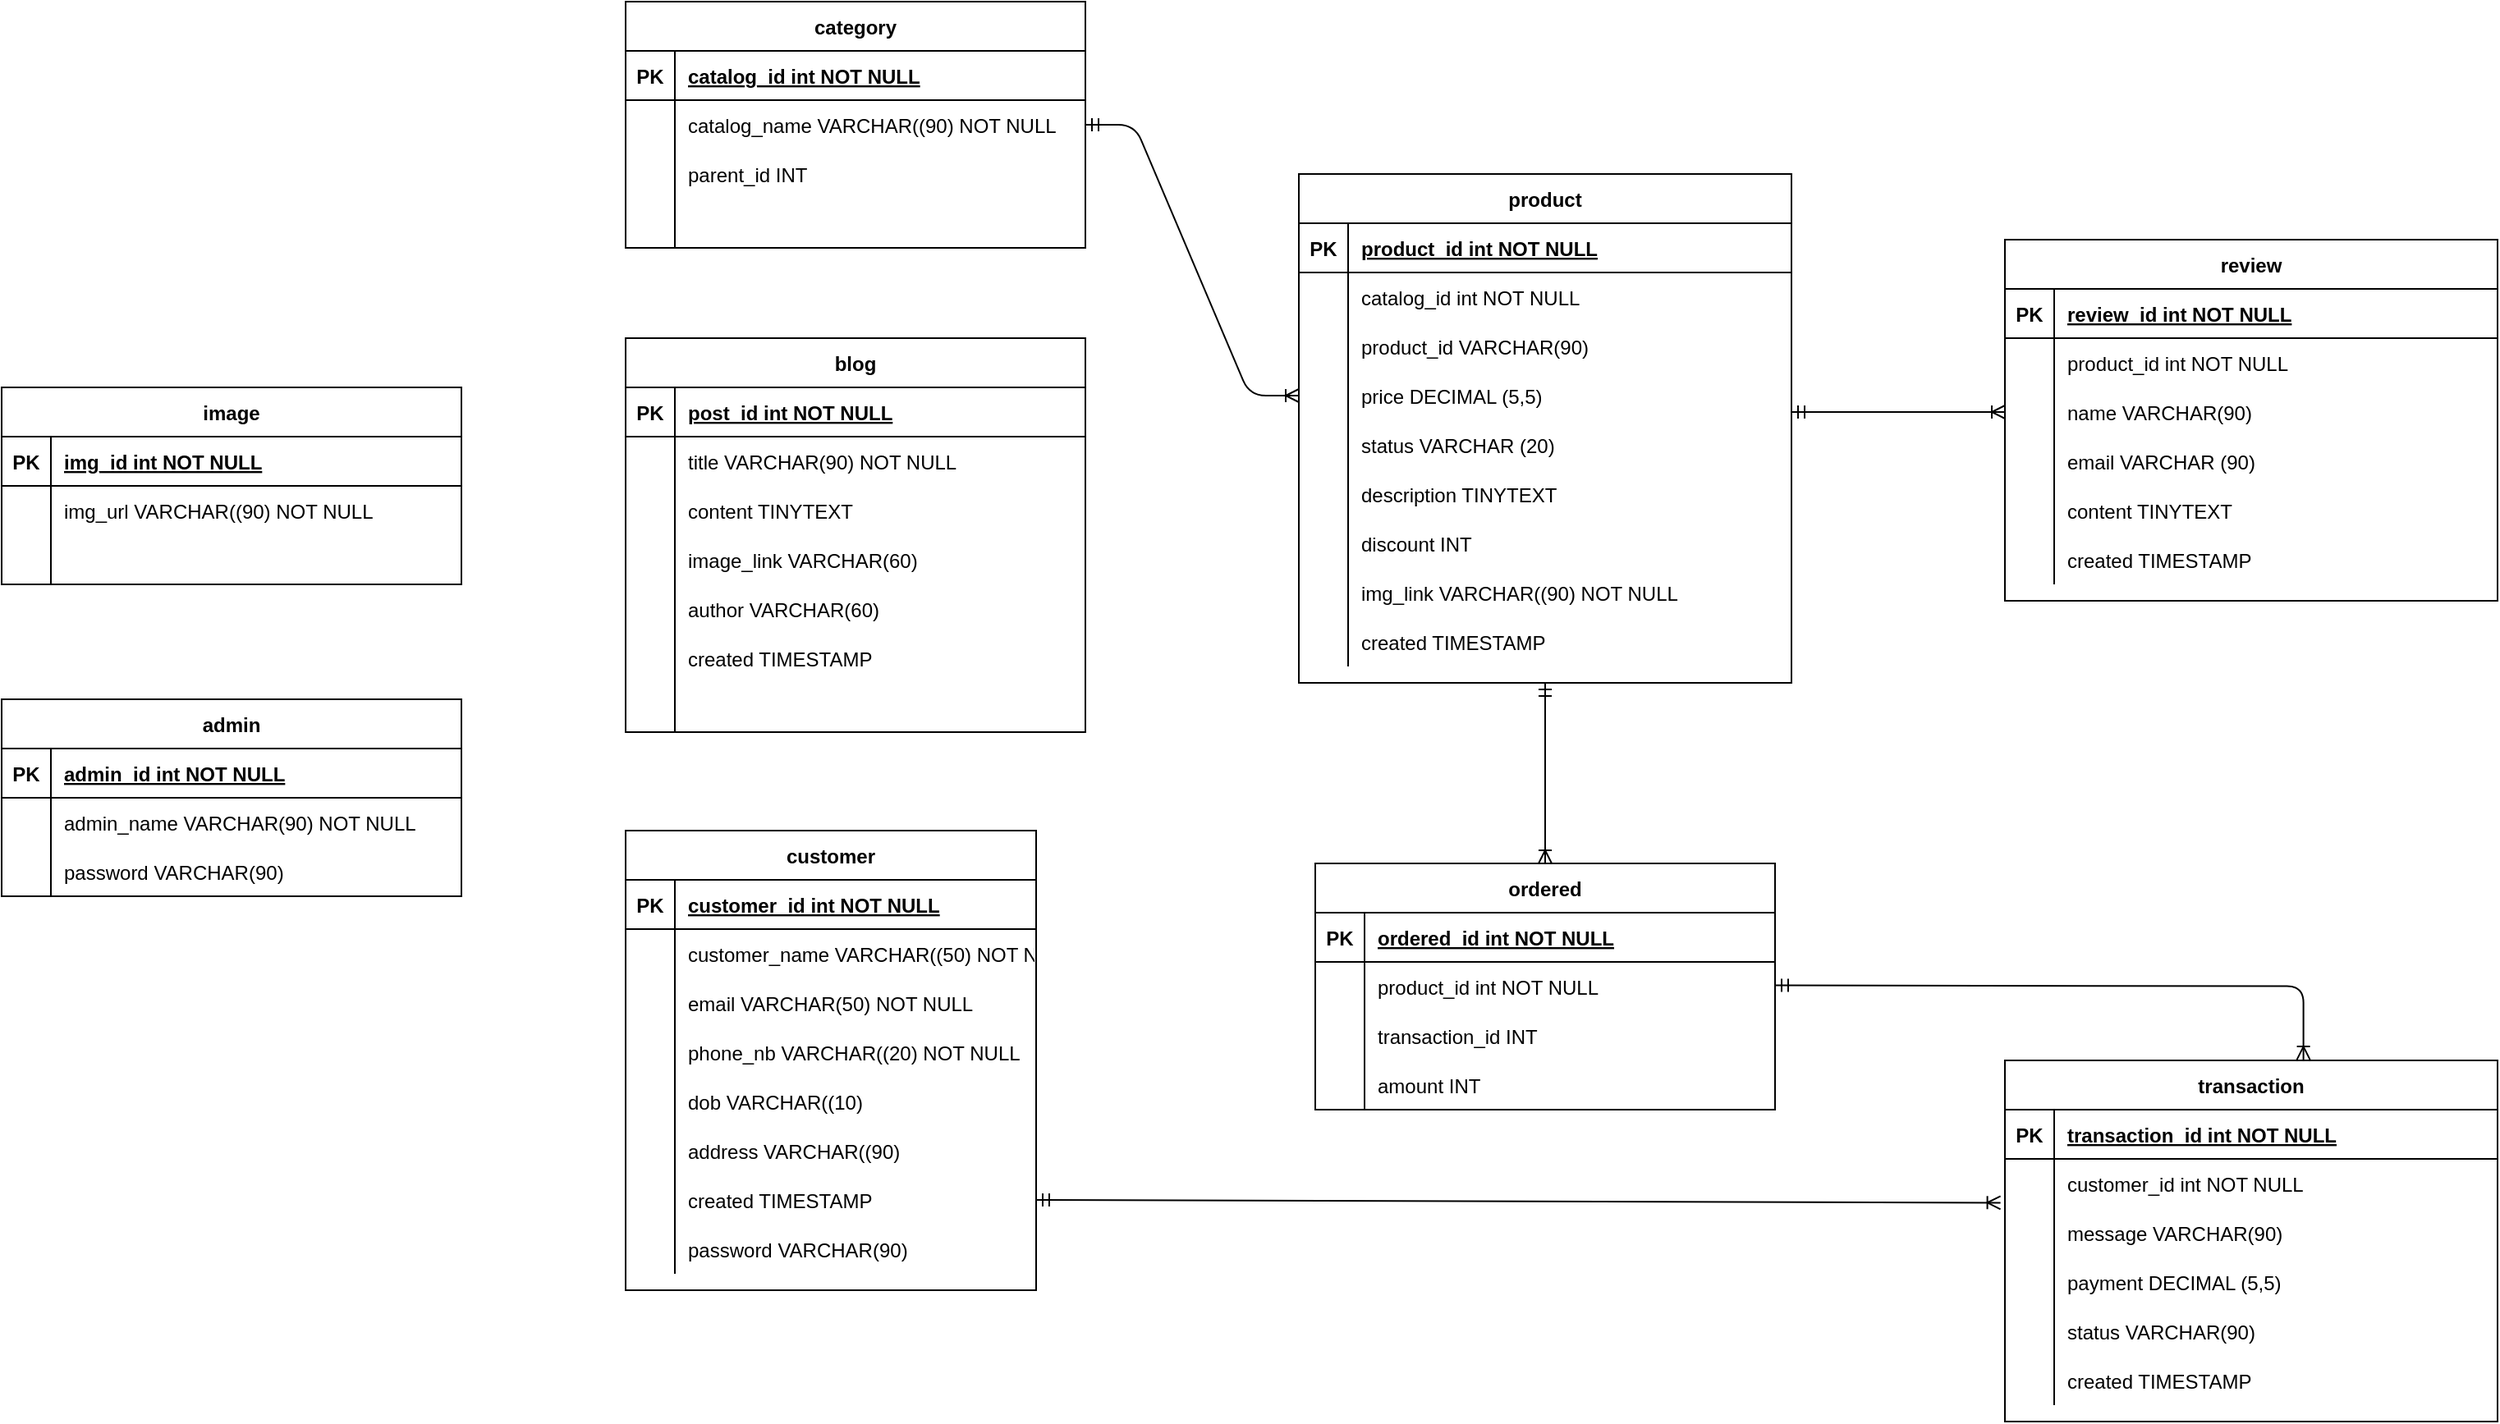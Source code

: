 <mxfile version="14.3.1" type="google"><diagram id="R2lEEEUBdFMjLlhIrx00" name="Page-1"><mxGraphModel dx="1574" dy="689" grid="1" gridSize="10" guides="1" tooltips="1" connect="1" arrows="1" fold="1" page="1" pageScale="1" pageWidth="850" pageHeight="1100" math="0" shadow="0" extFonts="Permanent Marker^https://fonts.googleapis.com/css?family=Permanent+Marker"><root><mxCell id="0"/><mxCell id="1" parent="0"/><mxCell id="C-vyLk0tnHw3VtMMgP7b-23" value="customer" style="shape=table;startSize=30;container=1;collapsible=1;childLayout=tableLayout;fixedRows=1;rowLines=0;fontStyle=1;align=center;resizeLast=1;" parent="1" vertex="1"><mxGeometry x="880" y="690" width="250" height="280" as="geometry"/></mxCell><mxCell id="C-vyLk0tnHw3VtMMgP7b-24" value="" style="shape=partialRectangle;collapsible=0;dropTarget=0;pointerEvents=0;fillColor=none;points=[[0,0.5],[1,0.5]];portConstraint=eastwest;top=0;left=0;right=0;bottom=1;" parent="C-vyLk0tnHw3VtMMgP7b-23" vertex="1"><mxGeometry y="30" width="250" height="30" as="geometry"/></mxCell><mxCell id="C-vyLk0tnHw3VtMMgP7b-25" value="PK" style="shape=partialRectangle;overflow=hidden;connectable=0;fillColor=none;top=0;left=0;bottom=0;right=0;fontStyle=1;" parent="C-vyLk0tnHw3VtMMgP7b-24" vertex="1"><mxGeometry width="30" height="30" as="geometry"/></mxCell><mxCell id="C-vyLk0tnHw3VtMMgP7b-26" value="customer_id int NOT NULL " style="shape=partialRectangle;overflow=hidden;connectable=0;fillColor=none;top=0;left=0;bottom=0;right=0;align=left;spacingLeft=6;fontStyle=5;" parent="C-vyLk0tnHw3VtMMgP7b-24" vertex="1"><mxGeometry x="30" width="220" height="30" as="geometry"/></mxCell><mxCell id="C-vyLk0tnHw3VtMMgP7b-27" value="" style="shape=partialRectangle;collapsible=0;dropTarget=0;pointerEvents=0;fillColor=none;points=[[0,0.5],[1,0.5]];portConstraint=eastwest;top=0;left=0;right=0;bottom=0;" parent="C-vyLk0tnHw3VtMMgP7b-23" vertex="1"><mxGeometry y="60" width="250" height="30" as="geometry"/></mxCell><mxCell id="C-vyLk0tnHw3VtMMgP7b-28" value="" style="shape=partialRectangle;overflow=hidden;connectable=0;fillColor=none;top=0;left=0;bottom=0;right=0;" parent="C-vyLk0tnHw3VtMMgP7b-27" vertex="1"><mxGeometry width="30" height="30" as="geometry"/></mxCell><mxCell id="C-vyLk0tnHw3VtMMgP7b-29" value="customer_name VARCHAR((50) NOT NULL" style="shape=partialRectangle;overflow=hidden;connectable=0;fillColor=none;top=0;left=0;bottom=0;right=0;align=left;spacingLeft=6;" parent="C-vyLk0tnHw3VtMMgP7b-27" vertex="1"><mxGeometry x="30" width="220" height="30" as="geometry"/></mxCell><mxCell id="DePWhzS938hWV26ZPD3L-1" value="" style="shape=partialRectangle;collapsible=0;dropTarget=0;pointerEvents=0;fillColor=none;points=[[0,0.5],[1,0.5]];portConstraint=eastwest;top=0;left=0;right=0;bottom=0;" parent="C-vyLk0tnHw3VtMMgP7b-23" vertex="1"><mxGeometry y="90" width="250" height="30" as="geometry"/></mxCell><mxCell id="DePWhzS938hWV26ZPD3L-2" value="" style="shape=partialRectangle;overflow=hidden;connectable=0;fillColor=none;top=0;left=0;bottom=0;right=0;" parent="DePWhzS938hWV26ZPD3L-1" vertex="1"><mxGeometry width="30" height="30" as="geometry"/></mxCell><mxCell id="DePWhzS938hWV26ZPD3L-3" value="email VARCHAR(50) NOT NULL" style="shape=partialRectangle;overflow=hidden;connectable=0;fillColor=none;top=0;left=0;bottom=0;right=0;align=left;spacingLeft=6;" parent="DePWhzS938hWV26ZPD3L-1" vertex="1"><mxGeometry x="30" width="220" height="30" as="geometry"/></mxCell><mxCell id="DePWhzS938hWV26ZPD3L-4" value="" style="shape=partialRectangle;collapsible=0;dropTarget=0;pointerEvents=0;fillColor=none;points=[[0,0.5],[1,0.5]];portConstraint=eastwest;top=0;left=0;right=0;bottom=0;" parent="C-vyLk0tnHw3VtMMgP7b-23" vertex="1"><mxGeometry y="120" width="250" height="30" as="geometry"/></mxCell><mxCell id="DePWhzS938hWV26ZPD3L-5" value="" style="shape=partialRectangle;overflow=hidden;connectable=0;fillColor=none;top=0;left=0;bottom=0;right=0;" parent="DePWhzS938hWV26ZPD3L-4" vertex="1"><mxGeometry width="30" height="30" as="geometry"/></mxCell><mxCell id="DePWhzS938hWV26ZPD3L-6" value="phone_nb VARCHAR((20) NOT NULL" style="shape=partialRectangle;overflow=hidden;connectable=0;fillColor=none;top=0;left=0;bottom=0;right=0;align=left;spacingLeft=6;" parent="DePWhzS938hWV26ZPD3L-4" vertex="1"><mxGeometry x="30" width="220" height="30" as="geometry"/></mxCell><mxCell id="DePWhzS938hWV26ZPD3L-7" value="" style="shape=partialRectangle;collapsible=0;dropTarget=0;pointerEvents=0;fillColor=none;points=[[0,0.5],[1,0.5]];portConstraint=eastwest;top=0;left=0;right=0;bottom=0;" parent="C-vyLk0tnHw3VtMMgP7b-23" vertex="1"><mxGeometry y="150" width="250" height="30" as="geometry"/></mxCell><mxCell id="DePWhzS938hWV26ZPD3L-8" value="" style="shape=partialRectangle;overflow=hidden;connectable=0;fillColor=none;top=0;left=0;bottom=0;right=0;" parent="DePWhzS938hWV26ZPD3L-7" vertex="1"><mxGeometry width="30" height="30" as="geometry"/></mxCell><mxCell id="DePWhzS938hWV26ZPD3L-9" value="dob VARCHAR((10) " style="shape=partialRectangle;overflow=hidden;connectable=0;fillColor=none;top=0;left=0;bottom=0;right=0;align=left;spacingLeft=6;" parent="DePWhzS938hWV26ZPD3L-7" vertex="1"><mxGeometry x="30" width="220" height="30" as="geometry"/></mxCell><mxCell id="DePWhzS938hWV26ZPD3L-10" value="" style="shape=partialRectangle;collapsible=0;dropTarget=0;pointerEvents=0;fillColor=none;points=[[0,0.5],[1,0.5]];portConstraint=eastwest;top=0;left=0;right=0;bottom=0;" parent="C-vyLk0tnHw3VtMMgP7b-23" vertex="1"><mxGeometry y="180" width="250" height="30" as="geometry"/></mxCell><mxCell id="DePWhzS938hWV26ZPD3L-11" value="" style="shape=partialRectangle;overflow=hidden;connectable=0;fillColor=none;top=0;left=0;bottom=0;right=0;" parent="DePWhzS938hWV26ZPD3L-10" vertex="1"><mxGeometry width="30" height="30" as="geometry"/></mxCell><mxCell id="DePWhzS938hWV26ZPD3L-12" value="address VARCHAR((90) " style="shape=partialRectangle;overflow=hidden;connectable=0;fillColor=none;top=0;left=0;bottom=0;right=0;align=left;spacingLeft=6;" parent="DePWhzS938hWV26ZPD3L-10" vertex="1"><mxGeometry x="30" width="220" height="30" as="geometry"/></mxCell><mxCell id="DePWhzS938hWV26ZPD3L-13" value="" style="shape=partialRectangle;collapsible=0;dropTarget=0;pointerEvents=0;fillColor=none;points=[[0,0.5],[1,0.5]];portConstraint=eastwest;top=0;left=0;right=0;bottom=0;" parent="C-vyLk0tnHw3VtMMgP7b-23" vertex="1"><mxGeometry y="210" width="250" height="30" as="geometry"/></mxCell><mxCell id="DePWhzS938hWV26ZPD3L-14" value="" style="shape=partialRectangle;overflow=hidden;connectable=0;fillColor=none;top=0;left=0;bottom=0;right=0;" parent="DePWhzS938hWV26ZPD3L-13" vertex="1"><mxGeometry width="30" height="30" as="geometry"/></mxCell><mxCell id="DePWhzS938hWV26ZPD3L-15" value="created TIMESTAMP " style="shape=partialRectangle;overflow=hidden;connectable=0;fillColor=none;top=0;left=0;bottom=0;right=0;align=left;spacingLeft=6;" parent="DePWhzS938hWV26ZPD3L-13" vertex="1"><mxGeometry x="30" width="220" height="30" as="geometry"/></mxCell><mxCell id="DePWhzS938hWV26ZPD3L-16" value="" style="shape=partialRectangle;collapsible=0;dropTarget=0;pointerEvents=0;fillColor=none;points=[[0,0.5],[1,0.5]];portConstraint=eastwest;top=0;left=0;right=0;bottom=0;" parent="C-vyLk0tnHw3VtMMgP7b-23" vertex="1"><mxGeometry y="240" width="250" height="30" as="geometry"/></mxCell><mxCell id="DePWhzS938hWV26ZPD3L-17" value="" style="shape=partialRectangle;overflow=hidden;connectable=0;fillColor=none;top=0;left=0;bottom=0;right=0;" parent="DePWhzS938hWV26ZPD3L-16" vertex="1"><mxGeometry width="30" height="30" as="geometry"/></mxCell><mxCell id="DePWhzS938hWV26ZPD3L-18" value="password VARCHAR(90) " style="shape=partialRectangle;overflow=hidden;connectable=0;fillColor=none;top=0;left=0;bottom=0;right=0;align=left;spacingLeft=6;" parent="DePWhzS938hWV26ZPD3L-16" vertex="1"><mxGeometry x="30" width="220" height="30" as="geometry"/></mxCell><mxCell id="DePWhzS938hWV26ZPD3L-19" value="category" style="shape=table;startSize=30;container=1;collapsible=1;childLayout=tableLayout;fixedRows=1;rowLines=0;fontStyle=1;align=center;resizeLast=1;" parent="1" vertex="1"><mxGeometry x="880" y="185" width="280" height="150" as="geometry"/></mxCell><mxCell id="DePWhzS938hWV26ZPD3L-20" value="" style="shape=partialRectangle;collapsible=0;dropTarget=0;pointerEvents=0;fillColor=none;points=[[0,0.5],[1,0.5]];portConstraint=eastwest;top=0;left=0;right=0;bottom=1;" parent="DePWhzS938hWV26ZPD3L-19" vertex="1"><mxGeometry y="30" width="280" height="30" as="geometry"/></mxCell><mxCell id="DePWhzS938hWV26ZPD3L-21" value="PK" style="shape=partialRectangle;overflow=hidden;connectable=0;fillColor=none;top=0;left=0;bottom=0;right=0;fontStyle=1;" parent="DePWhzS938hWV26ZPD3L-20" vertex="1"><mxGeometry width="30" height="30" as="geometry"/></mxCell><mxCell id="DePWhzS938hWV26ZPD3L-22" value="catalog_id int NOT NULL " style="shape=partialRectangle;overflow=hidden;connectable=0;fillColor=none;top=0;left=0;bottom=0;right=0;align=left;spacingLeft=6;fontStyle=5;" parent="DePWhzS938hWV26ZPD3L-20" vertex="1"><mxGeometry x="30" width="250" height="30" as="geometry"/></mxCell><mxCell id="DePWhzS938hWV26ZPD3L-23" value="" style="shape=partialRectangle;collapsible=0;dropTarget=0;pointerEvents=0;fillColor=none;points=[[0,0.5],[1,0.5]];portConstraint=eastwest;top=0;left=0;right=0;bottom=0;" parent="DePWhzS938hWV26ZPD3L-19" vertex="1"><mxGeometry y="60" width="280" height="30" as="geometry"/></mxCell><mxCell id="DePWhzS938hWV26ZPD3L-24" value="" style="shape=partialRectangle;overflow=hidden;connectable=0;fillColor=none;top=0;left=0;bottom=0;right=0;" parent="DePWhzS938hWV26ZPD3L-23" vertex="1"><mxGeometry width="30" height="30" as="geometry"/></mxCell><mxCell id="DePWhzS938hWV26ZPD3L-25" value="catalog_name VARCHAR((90) NOT NULL" style="shape=partialRectangle;overflow=hidden;connectable=0;fillColor=none;top=0;left=0;bottom=0;right=0;align=left;spacingLeft=6;" parent="DePWhzS938hWV26ZPD3L-23" vertex="1"><mxGeometry x="30" width="250" height="30" as="geometry"/></mxCell><mxCell id="DePWhzS938hWV26ZPD3L-26" value="" style="shape=partialRectangle;collapsible=0;dropTarget=0;pointerEvents=0;fillColor=none;points=[[0,0.5],[1,0.5]];portConstraint=eastwest;top=0;left=0;right=0;bottom=0;" parent="DePWhzS938hWV26ZPD3L-19" vertex="1"><mxGeometry y="90" width="280" height="30" as="geometry"/></mxCell><mxCell id="DePWhzS938hWV26ZPD3L-27" value="" style="shape=partialRectangle;overflow=hidden;connectable=0;fillColor=none;top=0;left=0;bottom=0;right=0;" parent="DePWhzS938hWV26ZPD3L-26" vertex="1"><mxGeometry width="30" height="30" as="geometry"/></mxCell><mxCell id="DePWhzS938hWV26ZPD3L-28" value="parent_id INT" style="shape=partialRectangle;overflow=hidden;connectable=0;fillColor=none;top=0;left=0;bottom=0;right=0;align=left;spacingLeft=6;" parent="DePWhzS938hWV26ZPD3L-26" vertex="1"><mxGeometry x="30" width="250" height="30" as="geometry"/></mxCell><mxCell id="DePWhzS938hWV26ZPD3L-41" value="" style="shape=partialRectangle;collapsible=0;dropTarget=0;pointerEvents=0;fillColor=none;points=[[0,0.5],[1,0.5]];portConstraint=eastwest;top=0;left=0;right=0;bottom=0;" parent="DePWhzS938hWV26ZPD3L-19" vertex="1"><mxGeometry y="120" width="280" height="30" as="geometry"/></mxCell><mxCell id="DePWhzS938hWV26ZPD3L-42" value="" style="shape=partialRectangle;overflow=hidden;connectable=0;fillColor=none;top=0;left=0;bottom=0;right=0;" parent="DePWhzS938hWV26ZPD3L-41" vertex="1"><mxGeometry width="30" height="30" as="geometry"/></mxCell><mxCell id="DePWhzS938hWV26ZPD3L-43" value="" style="shape=partialRectangle;overflow=hidden;connectable=0;fillColor=none;top=0;left=0;bottom=0;right=0;align=left;spacingLeft=6;" parent="DePWhzS938hWV26ZPD3L-41" vertex="1"><mxGeometry x="30" width="250" height="30" as="geometry"/></mxCell><mxCell id="DePWhzS938hWV26ZPD3L-44" value="blog" style="shape=table;startSize=30;container=1;collapsible=1;childLayout=tableLayout;fixedRows=1;rowLines=0;fontStyle=1;align=center;resizeLast=1;" parent="1" vertex="1"><mxGeometry x="880" y="390" width="280" height="240" as="geometry"/></mxCell><mxCell id="DePWhzS938hWV26ZPD3L-45" value="" style="shape=partialRectangle;collapsible=0;dropTarget=0;pointerEvents=0;fillColor=none;points=[[0,0.5],[1,0.5]];portConstraint=eastwest;top=0;left=0;right=0;bottom=1;" parent="DePWhzS938hWV26ZPD3L-44" vertex="1"><mxGeometry y="30" width="280" height="30" as="geometry"/></mxCell><mxCell id="DePWhzS938hWV26ZPD3L-46" value="PK" style="shape=partialRectangle;overflow=hidden;connectable=0;fillColor=none;top=0;left=0;bottom=0;right=0;fontStyle=1;" parent="DePWhzS938hWV26ZPD3L-45" vertex="1"><mxGeometry width="30" height="30" as="geometry"/></mxCell><mxCell id="DePWhzS938hWV26ZPD3L-47" value="post_id int NOT NULL " style="shape=partialRectangle;overflow=hidden;connectable=0;fillColor=none;top=0;left=0;bottom=0;right=0;align=left;spacingLeft=6;fontStyle=5;" parent="DePWhzS938hWV26ZPD3L-45" vertex="1"><mxGeometry x="30" width="250" height="30" as="geometry"/></mxCell><mxCell id="DePWhzS938hWV26ZPD3L-48" value="" style="shape=partialRectangle;collapsible=0;dropTarget=0;pointerEvents=0;fillColor=none;points=[[0,0.5],[1,0.5]];portConstraint=eastwest;top=0;left=0;right=0;bottom=0;" parent="DePWhzS938hWV26ZPD3L-44" vertex="1"><mxGeometry y="60" width="280" height="30" as="geometry"/></mxCell><mxCell id="DePWhzS938hWV26ZPD3L-49" value="" style="shape=partialRectangle;overflow=hidden;connectable=0;fillColor=none;top=0;left=0;bottom=0;right=0;" parent="DePWhzS938hWV26ZPD3L-48" vertex="1"><mxGeometry width="30" height="30" as="geometry"/></mxCell><mxCell id="DePWhzS938hWV26ZPD3L-50" value="title VARCHAR(90) NOT NULL" style="shape=partialRectangle;overflow=hidden;connectable=0;fillColor=none;top=0;left=0;bottom=0;right=0;align=left;spacingLeft=6;" parent="DePWhzS938hWV26ZPD3L-48" vertex="1"><mxGeometry x="30" width="250" height="30" as="geometry"/></mxCell><mxCell id="DePWhzS938hWV26ZPD3L-51" value="" style="shape=partialRectangle;collapsible=0;dropTarget=0;pointerEvents=0;fillColor=none;points=[[0,0.5],[1,0.5]];portConstraint=eastwest;top=0;left=0;right=0;bottom=0;" parent="DePWhzS938hWV26ZPD3L-44" vertex="1"><mxGeometry y="90" width="280" height="30" as="geometry"/></mxCell><mxCell id="DePWhzS938hWV26ZPD3L-52" value="" style="shape=partialRectangle;overflow=hidden;connectable=0;fillColor=none;top=0;left=0;bottom=0;right=0;" parent="DePWhzS938hWV26ZPD3L-51" vertex="1"><mxGeometry width="30" height="30" as="geometry"/></mxCell><mxCell id="DePWhzS938hWV26ZPD3L-53" value="content TINYTEXT" style="shape=partialRectangle;overflow=hidden;connectable=0;fillColor=none;top=0;left=0;bottom=0;right=0;align=left;spacingLeft=6;" parent="DePWhzS938hWV26ZPD3L-51" vertex="1"><mxGeometry x="30" width="250" height="30" as="geometry"/></mxCell><mxCell id="DePWhzS938hWV26ZPD3L-54" value="" style="shape=partialRectangle;collapsible=0;dropTarget=0;pointerEvents=0;fillColor=none;points=[[0,0.5],[1,0.5]];portConstraint=eastwest;top=0;left=0;right=0;bottom=0;" parent="DePWhzS938hWV26ZPD3L-44" vertex="1"><mxGeometry y="120" width="280" height="30" as="geometry"/></mxCell><mxCell id="DePWhzS938hWV26ZPD3L-55" value="" style="shape=partialRectangle;overflow=hidden;connectable=0;fillColor=none;top=0;left=0;bottom=0;right=0;" parent="DePWhzS938hWV26ZPD3L-54" vertex="1"><mxGeometry width="30" height="30" as="geometry"/></mxCell><mxCell id="DePWhzS938hWV26ZPD3L-56" value="image_link VARCHAR(60)" style="shape=partialRectangle;overflow=hidden;connectable=0;fillColor=none;top=0;left=0;bottom=0;right=0;align=left;spacingLeft=6;" parent="DePWhzS938hWV26ZPD3L-54" vertex="1"><mxGeometry x="30" width="250" height="30" as="geometry"/></mxCell><mxCell id="DePWhzS938hWV26ZPD3L-57" value="" style="shape=partialRectangle;collapsible=0;dropTarget=0;pointerEvents=0;fillColor=none;points=[[0,0.5],[1,0.5]];portConstraint=eastwest;top=0;left=0;right=0;bottom=0;" parent="DePWhzS938hWV26ZPD3L-44" vertex="1"><mxGeometry y="150" width="280" height="30" as="geometry"/></mxCell><mxCell id="DePWhzS938hWV26ZPD3L-58" value="" style="shape=partialRectangle;overflow=hidden;connectable=0;fillColor=none;top=0;left=0;bottom=0;right=0;" parent="DePWhzS938hWV26ZPD3L-57" vertex="1"><mxGeometry width="30" height="30" as="geometry"/></mxCell><mxCell id="DePWhzS938hWV26ZPD3L-59" value="author VARCHAR(60)" style="shape=partialRectangle;overflow=hidden;connectable=0;fillColor=none;top=0;left=0;bottom=0;right=0;align=left;spacingLeft=6;" parent="DePWhzS938hWV26ZPD3L-57" vertex="1"><mxGeometry x="30" width="250" height="30" as="geometry"/></mxCell><mxCell id="DePWhzS938hWV26ZPD3L-60" value="" style="shape=partialRectangle;collapsible=0;dropTarget=0;pointerEvents=0;fillColor=none;points=[[0,0.5],[1,0.5]];portConstraint=eastwest;top=0;left=0;right=0;bottom=0;" parent="DePWhzS938hWV26ZPD3L-44" vertex="1"><mxGeometry y="180" width="280" height="30" as="geometry"/></mxCell><mxCell id="DePWhzS938hWV26ZPD3L-61" value="" style="shape=partialRectangle;overflow=hidden;connectable=0;fillColor=none;top=0;left=0;bottom=0;right=0;" parent="DePWhzS938hWV26ZPD3L-60" vertex="1"><mxGeometry width="30" height="30" as="geometry"/></mxCell><mxCell id="DePWhzS938hWV26ZPD3L-62" value="created TIMESTAMP" style="shape=partialRectangle;overflow=hidden;connectable=0;fillColor=none;top=0;left=0;bottom=0;right=0;align=left;spacingLeft=6;" parent="DePWhzS938hWV26ZPD3L-60" vertex="1"><mxGeometry x="30" width="250" height="30" as="geometry"/></mxCell><mxCell id="DePWhzS938hWV26ZPD3L-63" value="" style="shape=partialRectangle;collapsible=0;dropTarget=0;pointerEvents=0;fillColor=none;points=[[0,0.5],[1,0.5]];portConstraint=eastwest;top=0;left=0;right=0;bottom=0;" parent="DePWhzS938hWV26ZPD3L-44" vertex="1"><mxGeometry y="210" width="280" height="30" as="geometry"/></mxCell><mxCell id="DePWhzS938hWV26ZPD3L-64" value="" style="shape=partialRectangle;overflow=hidden;connectable=0;fillColor=none;top=0;left=0;bottom=0;right=0;" parent="DePWhzS938hWV26ZPD3L-63" vertex="1"><mxGeometry width="30" height="30" as="geometry"/></mxCell><mxCell id="DePWhzS938hWV26ZPD3L-65" value="" style="shape=partialRectangle;overflow=hidden;connectable=0;fillColor=none;top=0;left=0;bottom=0;right=0;align=left;spacingLeft=6;" parent="DePWhzS938hWV26ZPD3L-63" vertex="1"><mxGeometry x="30" width="250" height="30" as="geometry"/></mxCell><mxCell id="a4hjT5mgK0lq7kqqIOtX-1" value="image" style="shape=table;startSize=30;container=1;collapsible=1;childLayout=tableLayout;fixedRows=1;rowLines=0;fontStyle=1;align=center;resizeLast=1;" vertex="1" parent="1"><mxGeometry x="500" y="420" width="280" height="120" as="geometry"/></mxCell><mxCell id="a4hjT5mgK0lq7kqqIOtX-2" value="" style="shape=partialRectangle;collapsible=0;dropTarget=0;pointerEvents=0;fillColor=none;points=[[0,0.5],[1,0.5]];portConstraint=eastwest;top=0;left=0;right=0;bottom=1;" vertex="1" parent="a4hjT5mgK0lq7kqqIOtX-1"><mxGeometry y="30" width="280" height="30" as="geometry"/></mxCell><mxCell id="a4hjT5mgK0lq7kqqIOtX-3" value="PK" style="shape=partialRectangle;overflow=hidden;connectable=0;fillColor=none;top=0;left=0;bottom=0;right=0;fontStyle=1;" vertex="1" parent="a4hjT5mgK0lq7kqqIOtX-2"><mxGeometry width="30" height="30" as="geometry"/></mxCell><mxCell id="a4hjT5mgK0lq7kqqIOtX-4" value="img_id int NOT NULL " style="shape=partialRectangle;overflow=hidden;connectable=0;fillColor=none;top=0;left=0;bottom=0;right=0;align=left;spacingLeft=6;fontStyle=5;" vertex="1" parent="a4hjT5mgK0lq7kqqIOtX-2"><mxGeometry x="30" width="250" height="30" as="geometry"/></mxCell><mxCell id="a4hjT5mgK0lq7kqqIOtX-5" value="" style="shape=partialRectangle;collapsible=0;dropTarget=0;pointerEvents=0;fillColor=none;points=[[0,0.5],[1,0.5]];portConstraint=eastwest;top=0;left=0;right=0;bottom=0;" vertex="1" parent="a4hjT5mgK0lq7kqqIOtX-1"><mxGeometry y="60" width="280" height="30" as="geometry"/></mxCell><mxCell id="a4hjT5mgK0lq7kqqIOtX-6" value="" style="shape=partialRectangle;overflow=hidden;connectable=0;fillColor=none;top=0;left=0;bottom=0;right=0;" vertex="1" parent="a4hjT5mgK0lq7kqqIOtX-5"><mxGeometry width="30" height="30" as="geometry"/></mxCell><mxCell id="a4hjT5mgK0lq7kqqIOtX-7" value="img_url VARCHAR((90) NOT NULL" style="shape=partialRectangle;overflow=hidden;connectable=0;fillColor=none;top=0;left=0;bottom=0;right=0;align=left;spacingLeft=6;" vertex="1" parent="a4hjT5mgK0lq7kqqIOtX-5"><mxGeometry x="30" width="250" height="30" as="geometry"/></mxCell><mxCell id="a4hjT5mgK0lq7kqqIOtX-23" value="" style="shape=partialRectangle;collapsible=0;dropTarget=0;pointerEvents=0;fillColor=none;points=[[0,0.5],[1,0.5]];portConstraint=eastwest;top=0;left=0;right=0;bottom=0;" vertex="1" parent="a4hjT5mgK0lq7kqqIOtX-1"><mxGeometry y="90" width="280" height="30" as="geometry"/></mxCell><mxCell id="a4hjT5mgK0lq7kqqIOtX-24" value="" style="shape=partialRectangle;overflow=hidden;connectable=0;fillColor=none;top=0;left=0;bottom=0;right=0;" vertex="1" parent="a4hjT5mgK0lq7kqqIOtX-23"><mxGeometry width="30" height="30" as="geometry"/></mxCell><mxCell id="a4hjT5mgK0lq7kqqIOtX-25" value="" style="shape=partialRectangle;overflow=hidden;connectable=0;fillColor=none;top=0;left=0;bottom=0;right=0;align=left;spacingLeft=6;" vertex="1" parent="a4hjT5mgK0lq7kqqIOtX-23"><mxGeometry x="30" width="250" height="30" as="geometry"/></mxCell><mxCell id="a4hjT5mgK0lq7kqqIOtX-26" value="admin" style="shape=table;startSize=30;container=1;collapsible=1;childLayout=tableLayout;fixedRows=1;rowLines=0;fontStyle=1;align=center;resizeLast=1;" vertex="1" parent="1"><mxGeometry x="500" y="610" width="280" height="120" as="geometry"/></mxCell><mxCell id="a4hjT5mgK0lq7kqqIOtX-27" value="" style="shape=partialRectangle;collapsible=0;dropTarget=0;pointerEvents=0;fillColor=none;points=[[0,0.5],[1,0.5]];portConstraint=eastwest;top=0;left=0;right=0;bottom=1;" vertex="1" parent="a4hjT5mgK0lq7kqqIOtX-26"><mxGeometry y="30" width="280" height="30" as="geometry"/></mxCell><mxCell id="a4hjT5mgK0lq7kqqIOtX-28" value="PK" style="shape=partialRectangle;overflow=hidden;connectable=0;fillColor=none;top=0;left=0;bottom=0;right=0;fontStyle=1;" vertex="1" parent="a4hjT5mgK0lq7kqqIOtX-27"><mxGeometry width="30" height="30" as="geometry"/></mxCell><mxCell id="a4hjT5mgK0lq7kqqIOtX-29" value="admin_id int NOT NULL " style="shape=partialRectangle;overflow=hidden;connectable=0;fillColor=none;top=0;left=0;bottom=0;right=0;align=left;spacingLeft=6;fontStyle=5;" vertex="1" parent="a4hjT5mgK0lq7kqqIOtX-27"><mxGeometry x="30" width="250" height="30" as="geometry"/></mxCell><mxCell id="a4hjT5mgK0lq7kqqIOtX-30" value="" style="shape=partialRectangle;collapsible=0;dropTarget=0;pointerEvents=0;fillColor=none;points=[[0,0.5],[1,0.5]];portConstraint=eastwest;top=0;left=0;right=0;bottom=0;" vertex="1" parent="a4hjT5mgK0lq7kqqIOtX-26"><mxGeometry y="60" width="280" height="30" as="geometry"/></mxCell><mxCell id="a4hjT5mgK0lq7kqqIOtX-31" value="" style="shape=partialRectangle;overflow=hidden;connectable=0;fillColor=none;top=0;left=0;bottom=0;right=0;" vertex="1" parent="a4hjT5mgK0lq7kqqIOtX-30"><mxGeometry width="30" height="30" as="geometry"/></mxCell><mxCell id="a4hjT5mgK0lq7kqqIOtX-32" value="admin_name VARCHAR(90) NOT NULL" style="shape=partialRectangle;overflow=hidden;connectable=0;fillColor=none;top=0;left=0;bottom=0;right=0;align=left;spacingLeft=6;" vertex="1" parent="a4hjT5mgK0lq7kqqIOtX-30"><mxGeometry x="30" width="250" height="30" as="geometry"/></mxCell><mxCell id="a4hjT5mgK0lq7kqqIOtX-137" value="" style="shape=partialRectangle;collapsible=0;dropTarget=0;pointerEvents=0;fillColor=none;points=[[0,0.5],[1,0.5]];portConstraint=eastwest;top=0;left=0;right=0;bottom=0;" vertex="1" parent="a4hjT5mgK0lq7kqqIOtX-26"><mxGeometry y="90" width="280" height="30" as="geometry"/></mxCell><mxCell id="a4hjT5mgK0lq7kqqIOtX-138" value="" style="shape=partialRectangle;overflow=hidden;connectable=0;fillColor=none;top=0;left=0;bottom=0;right=0;" vertex="1" parent="a4hjT5mgK0lq7kqqIOtX-137"><mxGeometry width="30" height="30" as="geometry"/></mxCell><mxCell id="a4hjT5mgK0lq7kqqIOtX-139" value="password VARCHAR(90) " style="shape=partialRectangle;overflow=hidden;connectable=0;fillColor=none;top=0;left=0;bottom=0;right=0;align=left;spacingLeft=6;" vertex="1" parent="a4hjT5mgK0lq7kqqIOtX-137"><mxGeometry x="30" width="250" height="30" as="geometry"/></mxCell><mxCell id="a4hjT5mgK0lq7kqqIOtX-36" value="product" style="shape=table;startSize=30;container=1;collapsible=1;childLayout=tableLayout;fixedRows=1;rowLines=0;fontStyle=1;align=center;resizeLast=1;" vertex="1" parent="1"><mxGeometry x="1290" y="290" width="300" height="310" as="geometry"/></mxCell><mxCell id="a4hjT5mgK0lq7kqqIOtX-37" value="" style="shape=partialRectangle;collapsible=0;dropTarget=0;pointerEvents=0;fillColor=none;points=[[0,0.5],[1,0.5]];portConstraint=eastwest;top=0;left=0;right=0;bottom=1;" vertex="1" parent="a4hjT5mgK0lq7kqqIOtX-36"><mxGeometry y="30" width="300" height="30" as="geometry"/></mxCell><mxCell id="a4hjT5mgK0lq7kqqIOtX-38" value="PK" style="shape=partialRectangle;overflow=hidden;connectable=0;fillColor=none;top=0;left=0;bottom=0;right=0;fontStyle=1;" vertex="1" parent="a4hjT5mgK0lq7kqqIOtX-37"><mxGeometry width="30" height="30" as="geometry"/></mxCell><mxCell id="a4hjT5mgK0lq7kqqIOtX-39" value="product_id int NOT NULL " style="shape=partialRectangle;overflow=hidden;connectable=0;fillColor=none;top=0;left=0;bottom=0;right=0;align=left;spacingLeft=6;fontStyle=5;" vertex="1" parent="a4hjT5mgK0lq7kqqIOtX-37"><mxGeometry x="30" width="270" height="30" as="geometry"/></mxCell><mxCell id="a4hjT5mgK0lq7kqqIOtX-40" value="" style="shape=partialRectangle;collapsible=0;dropTarget=0;pointerEvents=0;fillColor=none;points=[[0,0.5],[1,0.5]];portConstraint=eastwest;top=0;left=0;right=0;bottom=0;" vertex="1" parent="a4hjT5mgK0lq7kqqIOtX-36"><mxGeometry y="60" width="300" height="30" as="geometry"/></mxCell><mxCell id="a4hjT5mgK0lq7kqqIOtX-41" value="" style="shape=partialRectangle;overflow=hidden;connectable=0;fillColor=none;top=0;left=0;bottom=0;right=0;" vertex="1" parent="a4hjT5mgK0lq7kqqIOtX-40"><mxGeometry width="30" height="30" as="geometry"/></mxCell><mxCell id="a4hjT5mgK0lq7kqqIOtX-42" value="catalog_id int NOT NULL" style="shape=partialRectangle;overflow=hidden;connectable=0;fillColor=none;top=0;left=0;bottom=0;right=0;align=left;spacingLeft=6;" vertex="1" parent="a4hjT5mgK0lq7kqqIOtX-40"><mxGeometry x="30" width="270" height="30" as="geometry"/></mxCell><mxCell id="a4hjT5mgK0lq7kqqIOtX-43" value="" style="shape=partialRectangle;collapsible=0;dropTarget=0;pointerEvents=0;fillColor=none;points=[[0,0.5],[1,0.5]];portConstraint=eastwest;top=0;left=0;right=0;bottom=0;" vertex="1" parent="a4hjT5mgK0lq7kqqIOtX-36"><mxGeometry y="90" width="300" height="30" as="geometry"/></mxCell><mxCell id="a4hjT5mgK0lq7kqqIOtX-44" value="" style="shape=partialRectangle;overflow=hidden;connectable=0;fillColor=none;top=0;left=0;bottom=0;right=0;" vertex="1" parent="a4hjT5mgK0lq7kqqIOtX-43"><mxGeometry width="30" height="30" as="geometry"/></mxCell><mxCell id="a4hjT5mgK0lq7kqqIOtX-45" value="product_id VARCHAR(90) " style="shape=partialRectangle;overflow=hidden;connectable=0;fillColor=none;top=0;left=0;bottom=0;right=0;align=left;spacingLeft=6;" vertex="1" parent="a4hjT5mgK0lq7kqqIOtX-43"><mxGeometry x="30" width="270" height="30" as="geometry"/></mxCell><mxCell id="a4hjT5mgK0lq7kqqIOtX-46" value="" style="shape=partialRectangle;collapsible=0;dropTarget=0;pointerEvents=0;fillColor=none;points=[[0,0.5],[1,0.5]];portConstraint=eastwest;top=0;left=0;right=0;bottom=0;" vertex="1" parent="a4hjT5mgK0lq7kqqIOtX-36"><mxGeometry y="120" width="300" height="30" as="geometry"/></mxCell><mxCell id="a4hjT5mgK0lq7kqqIOtX-47" value="" style="shape=partialRectangle;overflow=hidden;connectable=0;fillColor=none;top=0;left=0;bottom=0;right=0;" vertex="1" parent="a4hjT5mgK0lq7kqqIOtX-46"><mxGeometry width="30" height="30" as="geometry"/></mxCell><mxCell id="a4hjT5mgK0lq7kqqIOtX-48" value="price DECIMAL (5,5)" style="shape=partialRectangle;overflow=hidden;connectable=0;fillColor=none;top=0;left=0;bottom=0;right=0;align=left;spacingLeft=6;" vertex="1" parent="a4hjT5mgK0lq7kqqIOtX-46"><mxGeometry x="30" width="270" height="30" as="geometry"/></mxCell><mxCell id="a4hjT5mgK0lq7kqqIOtX-49" value="" style="shape=partialRectangle;collapsible=0;dropTarget=0;pointerEvents=0;fillColor=none;points=[[0,0.5],[1,0.5]];portConstraint=eastwest;top=0;left=0;right=0;bottom=0;" vertex="1" parent="a4hjT5mgK0lq7kqqIOtX-36"><mxGeometry y="150" width="300" height="30" as="geometry"/></mxCell><mxCell id="a4hjT5mgK0lq7kqqIOtX-50" value="" style="shape=partialRectangle;overflow=hidden;connectable=0;fillColor=none;top=0;left=0;bottom=0;right=0;" vertex="1" parent="a4hjT5mgK0lq7kqqIOtX-49"><mxGeometry width="30" height="30" as="geometry"/></mxCell><mxCell id="a4hjT5mgK0lq7kqqIOtX-51" value="status VARCHAR (20)" style="shape=partialRectangle;overflow=hidden;connectable=0;fillColor=none;top=0;left=0;bottom=0;right=0;align=left;spacingLeft=6;" vertex="1" parent="a4hjT5mgK0lq7kqqIOtX-49"><mxGeometry x="30" width="270" height="30" as="geometry"/></mxCell><mxCell id="a4hjT5mgK0lq7kqqIOtX-52" value="" style="shape=partialRectangle;collapsible=0;dropTarget=0;pointerEvents=0;fillColor=none;points=[[0,0.5],[1,0.5]];portConstraint=eastwest;top=0;left=0;right=0;bottom=0;" vertex="1" parent="a4hjT5mgK0lq7kqqIOtX-36"><mxGeometry y="180" width="300" height="30" as="geometry"/></mxCell><mxCell id="a4hjT5mgK0lq7kqqIOtX-53" value="" style="shape=partialRectangle;overflow=hidden;connectable=0;fillColor=none;top=0;left=0;bottom=0;right=0;" vertex="1" parent="a4hjT5mgK0lq7kqqIOtX-52"><mxGeometry width="30" height="30" as="geometry"/></mxCell><mxCell id="a4hjT5mgK0lq7kqqIOtX-54" value="description TINYTEXT" style="shape=partialRectangle;overflow=hidden;connectable=0;fillColor=none;top=0;left=0;bottom=0;right=0;align=left;spacingLeft=6;" vertex="1" parent="a4hjT5mgK0lq7kqqIOtX-52"><mxGeometry x="30" width="270" height="30" as="geometry"/></mxCell><mxCell id="a4hjT5mgK0lq7kqqIOtX-55" value="" style="shape=partialRectangle;collapsible=0;dropTarget=0;pointerEvents=0;fillColor=none;points=[[0,0.5],[1,0.5]];portConstraint=eastwest;top=0;left=0;right=0;bottom=0;" vertex="1" parent="a4hjT5mgK0lq7kqqIOtX-36"><mxGeometry y="210" width="300" height="30" as="geometry"/></mxCell><mxCell id="a4hjT5mgK0lq7kqqIOtX-56" value="" style="shape=partialRectangle;overflow=hidden;connectable=0;fillColor=none;top=0;left=0;bottom=0;right=0;" vertex="1" parent="a4hjT5mgK0lq7kqqIOtX-55"><mxGeometry width="30" height="30" as="geometry"/></mxCell><mxCell id="a4hjT5mgK0lq7kqqIOtX-57" value="discount INT" style="shape=partialRectangle;overflow=hidden;connectable=0;fillColor=none;top=0;left=0;bottom=0;right=0;align=left;spacingLeft=6;" vertex="1" parent="a4hjT5mgK0lq7kqqIOtX-55"><mxGeometry x="30" width="270" height="30" as="geometry"/></mxCell><mxCell id="a4hjT5mgK0lq7kqqIOtX-58" value="" style="shape=partialRectangle;collapsible=0;dropTarget=0;pointerEvents=0;fillColor=none;points=[[0,0.5],[1,0.5]];portConstraint=eastwest;top=0;left=0;right=0;bottom=0;" vertex="1" parent="a4hjT5mgK0lq7kqqIOtX-36"><mxGeometry y="240" width="300" height="30" as="geometry"/></mxCell><mxCell id="a4hjT5mgK0lq7kqqIOtX-59" value="" style="shape=partialRectangle;overflow=hidden;connectable=0;fillColor=none;top=0;left=0;bottom=0;right=0;" vertex="1" parent="a4hjT5mgK0lq7kqqIOtX-58"><mxGeometry width="30" height="30" as="geometry"/></mxCell><mxCell id="a4hjT5mgK0lq7kqqIOtX-60" value="img_link VARCHAR((90) NOT NULL" style="shape=partialRectangle;overflow=hidden;connectable=0;fillColor=none;top=0;left=0;bottom=0;right=0;align=left;spacingLeft=6;" vertex="1" parent="a4hjT5mgK0lq7kqqIOtX-58"><mxGeometry x="30" width="270" height="30" as="geometry"/></mxCell><mxCell id="a4hjT5mgK0lq7kqqIOtX-61" value="" style="shape=partialRectangle;collapsible=0;dropTarget=0;pointerEvents=0;fillColor=none;points=[[0,0.5],[1,0.5]];portConstraint=eastwest;top=0;left=0;right=0;bottom=0;" vertex="1" parent="a4hjT5mgK0lq7kqqIOtX-36"><mxGeometry y="270" width="300" height="30" as="geometry"/></mxCell><mxCell id="a4hjT5mgK0lq7kqqIOtX-62" value="" style="shape=partialRectangle;overflow=hidden;connectable=0;fillColor=none;top=0;left=0;bottom=0;right=0;" vertex="1" parent="a4hjT5mgK0lq7kqqIOtX-61"><mxGeometry width="30" height="30" as="geometry"/></mxCell><mxCell id="a4hjT5mgK0lq7kqqIOtX-63" value="created TIMESTAMP " style="shape=partialRectangle;overflow=hidden;connectable=0;fillColor=none;top=0;left=0;bottom=0;right=0;align=left;spacingLeft=6;" vertex="1" parent="a4hjT5mgK0lq7kqqIOtX-61"><mxGeometry x="30" width="270" height="30" as="geometry"/></mxCell><mxCell id="a4hjT5mgK0lq7kqqIOtX-64" value="ordered" style="shape=table;startSize=30;container=1;collapsible=1;childLayout=tableLayout;fixedRows=1;rowLines=0;fontStyle=1;align=center;resizeLast=1;" vertex="1" parent="1"><mxGeometry x="1300" y="710" width="280" height="150" as="geometry"/></mxCell><mxCell id="a4hjT5mgK0lq7kqqIOtX-65" value="" style="shape=partialRectangle;collapsible=0;dropTarget=0;pointerEvents=0;fillColor=none;points=[[0,0.5],[1,0.5]];portConstraint=eastwest;top=0;left=0;right=0;bottom=1;" vertex="1" parent="a4hjT5mgK0lq7kqqIOtX-64"><mxGeometry y="30" width="280" height="30" as="geometry"/></mxCell><mxCell id="a4hjT5mgK0lq7kqqIOtX-66" value="PK" style="shape=partialRectangle;overflow=hidden;connectable=0;fillColor=none;top=0;left=0;bottom=0;right=0;fontStyle=1;" vertex="1" parent="a4hjT5mgK0lq7kqqIOtX-65"><mxGeometry width="30" height="30" as="geometry"/></mxCell><mxCell id="a4hjT5mgK0lq7kqqIOtX-67" value="ordered_id int NOT NULL " style="shape=partialRectangle;overflow=hidden;connectable=0;fillColor=none;top=0;left=0;bottom=0;right=0;align=left;spacingLeft=6;fontStyle=5;" vertex="1" parent="a4hjT5mgK0lq7kqqIOtX-65"><mxGeometry x="30" width="250" height="30" as="geometry"/></mxCell><mxCell id="a4hjT5mgK0lq7kqqIOtX-68" value="" style="shape=partialRectangle;collapsible=0;dropTarget=0;pointerEvents=0;fillColor=none;points=[[0,0.5],[1,0.5]];portConstraint=eastwest;top=0;left=0;right=0;bottom=0;" vertex="1" parent="a4hjT5mgK0lq7kqqIOtX-64"><mxGeometry y="60" width="280" height="30" as="geometry"/></mxCell><mxCell id="a4hjT5mgK0lq7kqqIOtX-69" value="" style="shape=partialRectangle;overflow=hidden;connectable=0;fillColor=none;top=0;left=0;bottom=0;right=0;" vertex="1" parent="a4hjT5mgK0lq7kqqIOtX-68"><mxGeometry width="30" height="30" as="geometry"/></mxCell><mxCell id="a4hjT5mgK0lq7kqqIOtX-70" value="product_id int NOT NULL" style="shape=partialRectangle;overflow=hidden;connectable=0;fillColor=none;top=0;left=0;bottom=0;right=0;align=left;spacingLeft=6;" vertex="1" parent="a4hjT5mgK0lq7kqqIOtX-68"><mxGeometry x="30" width="250" height="30" as="geometry"/></mxCell><mxCell id="a4hjT5mgK0lq7kqqIOtX-71" value="" style="shape=partialRectangle;collapsible=0;dropTarget=0;pointerEvents=0;fillColor=none;points=[[0,0.5],[1,0.5]];portConstraint=eastwest;top=0;left=0;right=0;bottom=0;" vertex="1" parent="a4hjT5mgK0lq7kqqIOtX-64"><mxGeometry y="90" width="280" height="30" as="geometry"/></mxCell><mxCell id="a4hjT5mgK0lq7kqqIOtX-72" value="" style="shape=partialRectangle;overflow=hidden;connectable=0;fillColor=none;top=0;left=0;bottom=0;right=0;" vertex="1" parent="a4hjT5mgK0lq7kqqIOtX-71"><mxGeometry width="30" height="30" as="geometry"/></mxCell><mxCell id="a4hjT5mgK0lq7kqqIOtX-73" value="transaction_id INT" style="shape=partialRectangle;overflow=hidden;connectable=0;fillColor=none;top=0;left=0;bottom=0;right=0;align=left;spacingLeft=6;" vertex="1" parent="a4hjT5mgK0lq7kqqIOtX-71"><mxGeometry x="30" width="250" height="30" as="geometry"/></mxCell><mxCell id="a4hjT5mgK0lq7kqqIOtX-74" value="" style="shape=partialRectangle;collapsible=0;dropTarget=0;pointerEvents=0;fillColor=none;points=[[0,0.5],[1,0.5]];portConstraint=eastwest;top=0;left=0;right=0;bottom=0;" vertex="1" parent="a4hjT5mgK0lq7kqqIOtX-64"><mxGeometry y="120" width="280" height="30" as="geometry"/></mxCell><mxCell id="a4hjT5mgK0lq7kqqIOtX-75" value="" style="shape=partialRectangle;overflow=hidden;connectable=0;fillColor=none;top=0;left=0;bottom=0;right=0;" vertex="1" parent="a4hjT5mgK0lq7kqqIOtX-74"><mxGeometry width="30" height="30" as="geometry"/></mxCell><mxCell id="a4hjT5mgK0lq7kqqIOtX-76" value="amount INT" style="shape=partialRectangle;overflow=hidden;connectable=0;fillColor=none;top=0;left=0;bottom=0;right=0;align=left;spacingLeft=6;" vertex="1" parent="a4hjT5mgK0lq7kqqIOtX-74"><mxGeometry x="30" width="250" height="30" as="geometry"/></mxCell><mxCell id="a4hjT5mgK0lq7kqqIOtX-77" value="review" style="shape=table;startSize=30;container=1;collapsible=1;childLayout=tableLayout;fixedRows=1;rowLines=0;fontStyle=1;align=center;resizeLast=1;" vertex="1" parent="1"><mxGeometry x="1720" y="330" width="300" height="220" as="geometry"/></mxCell><mxCell id="a4hjT5mgK0lq7kqqIOtX-78" value="" style="shape=partialRectangle;collapsible=0;dropTarget=0;pointerEvents=0;fillColor=none;points=[[0,0.5],[1,0.5]];portConstraint=eastwest;top=0;left=0;right=0;bottom=1;" vertex="1" parent="a4hjT5mgK0lq7kqqIOtX-77"><mxGeometry y="30" width="300" height="30" as="geometry"/></mxCell><mxCell id="a4hjT5mgK0lq7kqqIOtX-79" value="PK" style="shape=partialRectangle;overflow=hidden;connectable=0;fillColor=none;top=0;left=0;bottom=0;right=0;fontStyle=1;" vertex="1" parent="a4hjT5mgK0lq7kqqIOtX-78"><mxGeometry width="30" height="30" as="geometry"/></mxCell><mxCell id="a4hjT5mgK0lq7kqqIOtX-80" value="review_id int NOT NULL " style="shape=partialRectangle;overflow=hidden;connectable=0;fillColor=none;top=0;left=0;bottom=0;right=0;align=left;spacingLeft=6;fontStyle=5;" vertex="1" parent="a4hjT5mgK0lq7kqqIOtX-78"><mxGeometry x="30" width="270" height="30" as="geometry"/></mxCell><mxCell id="a4hjT5mgK0lq7kqqIOtX-81" value="" style="shape=partialRectangle;collapsible=0;dropTarget=0;pointerEvents=0;fillColor=none;points=[[0,0.5],[1,0.5]];portConstraint=eastwest;top=0;left=0;right=0;bottom=0;" vertex="1" parent="a4hjT5mgK0lq7kqqIOtX-77"><mxGeometry y="60" width="300" height="30" as="geometry"/></mxCell><mxCell id="a4hjT5mgK0lq7kqqIOtX-82" value="" style="shape=partialRectangle;overflow=hidden;connectable=0;fillColor=none;top=0;left=0;bottom=0;right=0;" vertex="1" parent="a4hjT5mgK0lq7kqqIOtX-81"><mxGeometry width="30" height="30" as="geometry"/></mxCell><mxCell id="a4hjT5mgK0lq7kqqIOtX-83" value="product_id int NOT NULL" style="shape=partialRectangle;overflow=hidden;connectable=0;fillColor=none;top=0;left=0;bottom=0;right=0;align=left;spacingLeft=6;" vertex="1" parent="a4hjT5mgK0lq7kqqIOtX-81"><mxGeometry x="30" width="270" height="30" as="geometry"/></mxCell><mxCell id="a4hjT5mgK0lq7kqqIOtX-84" value="" style="shape=partialRectangle;collapsible=0;dropTarget=0;pointerEvents=0;fillColor=none;points=[[0,0.5],[1,0.5]];portConstraint=eastwest;top=0;left=0;right=0;bottom=0;" vertex="1" parent="a4hjT5mgK0lq7kqqIOtX-77"><mxGeometry y="90" width="300" height="30" as="geometry"/></mxCell><mxCell id="a4hjT5mgK0lq7kqqIOtX-85" value="" style="shape=partialRectangle;overflow=hidden;connectable=0;fillColor=none;top=0;left=0;bottom=0;right=0;" vertex="1" parent="a4hjT5mgK0lq7kqqIOtX-84"><mxGeometry width="30" height="30" as="geometry"/></mxCell><mxCell id="a4hjT5mgK0lq7kqqIOtX-86" value="name VARCHAR(90) " style="shape=partialRectangle;overflow=hidden;connectable=0;fillColor=none;top=0;left=0;bottom=0;right=0;align=left;spacingLeft=6;" vertex="1" parent="a4hjT5mgK0lq7kqqIOtX-84"><mxGeometry x="30" width="270" height="30" as="geometry"/></mxCell><mxCell id="a4hjT5mgK0lq7kqqIOtX-87" value="" style="shape=partialRectangle;collapsible=0;dropTarget=0;pointerEvents=0;fillColor=none;points=[[0,0.5],[1,0.5]];portConstraint=eastwest;top=0;left=0;right=0;bottom=0;" vertex="1" parent="a4hjT5mgK0lq7kqqIOtX-77"><mxGeometry y="120" width="300" height="30" as="geometry"/></mxCell><mxCell id="a4hjT5mgK0lq7kqqIOtX-88" value="" style="shape=partialRectangle;overflow=hidden;connectable=0;fillColor=none;top=0;left=0;bottom=0;right=0;" vertex="1" parent="a4hjT5mgK0lq7kqqIOtX-87"><mxGeometry width="30" height="30" as="geometry"/></mxCell><mxCell id="a4hjT5mgK0lq7kqqIOtX-89" value="email VARCHAR (90)" style="shape=partialRectangle;overflow=hidden;connectable=0;fillColor=none;top=0;left=0;bottom=0;right=0;align=left;spacingLeft=6;" vertex="1" parent="a4hjT5mgK0lq7kqqIOtX-87"><mxGeometry x="30" width="270" height="30" as="geometry"/></mxCell><mxCell id="a4hjT5mgK0lq7kqqIOtX-90" value="" style="shape=partialRectangle;collapsible=0;dropTarget=0;pointerEvents=0;fillColor=none;points=[[0,0.5],[1,0.5]];portConstraint=eastwest;top=0;left=0;right=0;bottom=0;" vertex="1" parent="a4hjT5mgK0lq7kqqIOtX-77"><mxGeometry y="150" width="300" height="30" as="geometry"/></mxCell><mxCell id="a4hjT5mgK0lq7kqqIOtX-91" value="" style="shape=partialRectangle;overflow=hidden;connectable=0;fillColor=none;top=0;left=0;bottom=0;right=0;" vertex="1" parent="a4hjT5mgK0lq7kqqIOtX-90"><mxGeometry width="30" height="30" as="geometry"/></mxCell><mxCell id="a4hjT5mgK0lq7kqqIOtX-92" value="content TINYTEXT" style="shape=partialRectangle;overflow=hidden;connectable=0;fillColor=none;top=0;left=0;bottom=0;right=0;align=left;spacingLeft=6;" vertex="1" parent="a4hjT5mgK0lq7kqqIOtX-90"><mxGeometry x="30" width="270" height="30" as="geometry"/></mxCell><mxCell id="a4hjT5mgK0lq7kqqIOtX-102" value="" style="shape=partialRectangle;collapsible=0;dropTarget=0;pointerEvents=0;fillColor=none;points=[[0,0.5],[1,0.5]];portConstraint=eastwest;top=0;left=0;right=0;bottom=0;" vertex="1" parent="a4hjT5mgK0lq7kqqIOtX-77"><mxGeometry y="180" width="300" height="30" as="geometry"/></mxCell><mxCell id="a4hjT5mgK0lq7kqqIOtX-103" value="" style="shape=partialRectangle;overflow=hidden;connectable=0;fillColor=none;top=0;left=0;bottom=0;right=0;" vertex="1" parent="a4hjT5mgK0lq7kqqIOtX-102"><mxGeometry width="30" height="30" as="geometry"/></mxCell><mxCell id="a4hjT5mgK0lq7kqqIOtX-104" value="created TIMESTAMP " style="shape=partialRectangle;overflow=hidden;connectable=0;fillColor=none;top=0;left=0;bottom=0;right=0;align=left;spacingLeft=6;" vertex="1" parent="a4hjT5mgK0lq7kqqIOtX-102"><mxGeometry x="30" width="270" height="30" as="geometry"/></mxCell><mxCell id="a4hjT5mgK0lq7kqqIOtX-105" value="transaction" style="shape=table;startSize=30;container=1;collapsible=1;childLayout=tableLayout;fixedRows=1;rowLines=0;fontStyle=1;align=center;resizeLast=1;" vertex="1" parent="1"><mxGeometry x="1720" y="830" width="300" height="220" as="geometry"/></mxCell><mxCell id="a4hjT5mgK0lq7kqqIOtX-106" value="" style="shape=partialRectangle;collapsible=0;dropTarget=0;pointerEvents=0;fillColor=none;points=[[0,0.5],[1,0.5]];portConstraint=eastwest;top=0;left=0;right=0;bottom=1;" vertex="1" parent="a4hjT5mgK0lq7kqqIOtX-105"><mxGeometry y="30" width="300" height="30" as="geometry"/></mxCell><mxCell id="a4hjT5mgK0lq7kqqIOtX-107" value="PK" style="shape=partialRectangle;overflow=hidden;connectable=0;fillColor=none;top=0;left=0;bottom=0;right=0;fontStyle=1;" vertex="1" parent="a4hjT5mgK0lq7kqqIOtX-106"><mxGeometry width="30" height="30" as="geometry"/></mxCell><mxCell id="a4hjT5mgK0lq7kqqIOtX-108" value="transaction_id int NOT NULL " style="shape=partialRectangle;overflow=hidden;connectable=0;fillColor=none;top=0;left=0;bottom=0;right=0;align=left;spacingLeft=6;fontStyle=5;" vertex="1" parent="a4hjT5mgK0lq7kqqIOtX-106"><mxGeometry x="30" width="270" height="30" as="geometry"/></mxCell><mxCell id="a4hjT5mgK0lq7kqqIOtX-109" value="" style="shape=partialRectangle;collapsible=0;dropTarget=0;pointerEvents=0;fillColor=none;points=[[0,0.5],[1,0.5]];portConstraint=eastwest;top=0;left=0;right=0;bottom=0;" vertex="1" parent="a4hjT5mgK0lq7kqqIOtX-105"><mxGeometry y="60" width="300" height="30" as="geometry"/></mxCell><mxCell id="a4hjT5mgK0lq7kqqIOtX-110" value="" style="shape=partialRectangle;overflow=hidden;connectable=0;fillColor=none;top=0;left=0;bottom=0;right=0;" vertex="1" parent="a4hjT5mgK0lq7kqqIOtX-109"><mxGeometry width="30" height="30" as="geometry"/></mxCell><mxCell id="a4hjT5mgK0lq7kqqIOtX-111" value="customer_id int NOT NULL" style="shape=partialRectangle;overflow=hidden;connectable=0;fillColor=none;top=0;left=0;bottom=0;right=0;align=left;spacingLeft=6;" vertex="1" parent="a4hjT5mgK0lq7kqqIOtX-109"><mxGeometry x="30" width="270" height="30" as="geometry"/></mxCell><mxCell id="a4hjT5mgK0lq7kqqIOtX-112" value="" style="shape=partialRectangle;collapsible=0;dropTarget=0;pointerEvents=0;fillColor=none;points=[[0,0.5],[1,0.5]];portConstraint=eastwest;top=0;left=0;right=0;bottom=0;" vertex="1" parent="a4hjT5mgK0lq7kqqIOtX-105"><mxGeometry y="90" width="300" height="30" as="geometry"/></mxCell><mxCell id="a4hjT5mgK0lq7kqqIOtX-113" value="" style="shape=partialRectangle;overflow=hidden;connectable=0;fillColor=none;top=0;left=0;bottom=0;right=0;" vertex="1" parent="a4hjT5mgK0lq7kqqIOtX-112"><mxGeometry width="30" height="30" as="geometry"/></mxCell><mxCell id="a4hjT5mgK0lq7kqqIOtX-114" value="message VARCHAR(90) " style="shape=partialRectangle;overflow=hidden;connectable=0;fillColor=none;top=0;left=0;bottom=0;right=0;align=left;spacingLeft=6;" vertex="1" parent="a4hjT5mgK0lq7kqqIOtX-112"><mxGeometry x="30" width="270" height="30" as="geometry"/></mxCell><mxCell id="a4hjT5mgK0lq7kqqIOtX-115" value="" style="shape=partialRectangle;collapsible=0;dropTarget=0;pointerEvents=0;fillColor=none;points=[[0,0.5],[1,0.5]];portConstraint=eastwest;top=0;left=0;right=0;bottom=0;" vertex="1" parent="a4hjT5mgK0lq7kqqIOtX-105"><mxGeometry y="120" width="300" height="30" as="geometry"/></mxCell><mxCell id="a4hjT5mgK0lq7kqqIOtX-116" value="" style="shape=partialRectangle;overflow=hidden;connectable=0;fillColor=none;top=0;left=0;bottom=0;right=0;" vertex="1" parent="a4hjT5mgK0lq7kqqIOtX-115"><mxGeometry width="30" height="30" as="geometry"/></mxCell><mxCell id="a4hjT5mgK0lq7kqqIOtX-117" value="payment DECIMAL (5,5)" style="shape=partialRectangle;overflow=hidden;connectable=0;fillColor=none;top=0;left=0;bottom=0;right=0;align=left;spacingLeft=6;" vertex="1" parent="a4hjT5mgK0lq7kqqIOtX-115"><mxGeometry x="30" width="270" height="30" as="geometry"/></mxCell><mxCell id="a4hjT5mgK0lq7kqqIOtX-118" value="" style="shape=partialRectangle;collapsible=0;dropTarget=0;pointerEvents=0;fillColor=none;points=[[0,0.5],[1,0.5]];portConstraint=eastwest;top=0;left=0;right=0;bottom=0;" vertex="1" parent="a4hjT5mgK0lq7kqqIOtX-105"><mxGeometry y="150" width="300" height="30" as="geometry"/></mxCell><mxCell id="a4hjT5mgK0lq7kqqIOtX-119" value="" style="shape=partialRectangle;overflow=hidden;connectable=0;fillColor=none;top=0;left=0;bottom=0;right=0;" vertex="1" parent="a4hjT5mgK0lq7kqqIOtX-118"><mxGeometry width="30" height="30" as="geometry"/></mxCell><mxCell id="a4hjT5mgK0lq7kqqIOtX-120" value="status VARCHAR(90) " style="shape=partialRectangle;overflow=hidden;connectable=0;fillColor=none;top=0;left=0;bottom=0;right=0;align=left;spacingLeft=6;" vertex="1" parent="a4hjT5mgK0lq7kqqIOtX-118"><mxGeometry x="30" width="270" height="30" as="geometry"/></mxCell><mxCell id="a4hjT5mgK0lq7kqqIOtX-121" value="" style="shape=partialRectangle;collapsible=0;dropTarget=0;pointerEvents=0;fillColor=none;points=[[0,0.5],[1,0.5]];portConstraint=eastwest;top=0;left=0;right=0;bottom=0;" vertex="1" parent="a4hjT5mgK0lq7kqqIOtX-105"><mxGeometry y="180" width="300" height="30" as="geometry"/></mxCell><mxCell id="a4hjT5mgK0lq7kqqIOtX-122" value="" style="shape=partialRectangle;overflow=hidden;connectable=0;fillColor=none;top=0;left=0;bottom=0;right=0;" vertex="1" parent="a4hjT5mgK0lq7kqqIOtX-121"><mxGeometry width="30" height="30" as="geometry"/></mxCell><mxCell id="a4hjT5mgK0lq7kqqIOtX-123" value="created TIMESTAMP " style="shape=partialRectangle;overflow=hidden;connectable=0;fillColor=none;top=0;left=0;bottom=0;right=0;align=left;spacingLeft=6;" vertex="1" parent="a4hjT5mgK0lq7kqqIOtX-121"><mxGeometry x="30" width="270" height="30" as="geometry"/></mxCell><mxCell id="a4hjT5mgK0lq7kqqIOtX-125" value="" style="edgeStyle=entityRelationEdgeStyle;fontSize=12;html=1;endArrow=ERoneToMany;startArrow=ERmandOne;exitX=1;exitY=0.5;exitDx=0;exitDy=0;entryX=0;entryY=0.5;entryDx=0;entryDy=0;" edge="1" parent="1" source="DePWhzS938hWV26ZPD3L-23" target="a4hjT5mgK0lq7kqqIOtX-46"><mxGeometry width="100" height="100" relative="1" as="geometry"><mxPoint x="1160" y="430" as="sourcePoint"/><mxPoint x="1260" y="330" as="targetPoint"/></mxGeometry></mxCell><mxCell id="a4hjT5mgK0lq7kqqIOtX-126" value="" style="fontSize=12;html=1;endArrow=ERoneToMany;startArrow=ERmandOne;entryX=0.5;entryY=0;entryDx=0;entryDy=0;exitX=0.5;exitY=1;exitDx=0;exitDy=0;" edge="1" parent="1" source="a4hjT5mgK0lq7kqqIOtX-36" target="a4hjT5mgK0lq7kqqIOtX-64"><mxGeometry width="100" height="100" relative="1" as="geometry"><mxPoint x="1420" y="610" as="sourcePoint"/><mxPoint x="1530" y="805" as="targetPoint"/></mxGeometry></mxCell><mxCell id="a4hjT5mgK0lq7kqqIOtX-127" value="" style="fontSize=12;html=1;endArrow=ERoneToMany;startArrow=ERmandOne;entryX=-0.009;entryY=-0.11;entryDx=0;entryDy=0;exitX=1;exitY=0.5;exitDx=0;exitDy=0;entryPerimeter=0;" edge="1" parent="1" source="DePWhzS938hWV26ZPD3L-13" target="a4hjT5mgK0lq7kqqIOtX-112"><mxGeometry width="100" height="100" relative="1" as="geometry"><mxPoint x="1400.0" y="960" as="sourcePoint"/><mxPoint x="1400.0" y="1100" as="targetPoint"/></mxGeometry></mxCell><mxCell id="a4hjT5mgK0lq7kqqIOtX-128" value="" style="fontSize=12;html=1;endArrow=ERoneToMany;startArrow=ERmandOne;entryX=0;entryY=0.5;entryDx=0;entryDy=0;" edge="1" parent="1" target="a4hjT5mgK0lq7kqqIOtX-84"><mxGeometry width="100" height="100" relative="1" as="geometry"><mxPoint x="1590" y="435" as="sourcePoint"/><mxPoint x="1710" y="442" as="targetPoint"/></mxGeometry></mxCell><mxCell id="a4hjT5mgK0lq7kqqIOtX-129" value="" style="fontSize=12;html=1;endArrow=ERoneToMany;startArrow=ERmandOne;entryX=0.606;entryY=-0.002;entryDx=0;entryDy=0;edgeStyle=orthogonalEdgeStyle;entryPerimeter=0;" edge="1" parent="1" target="a4hjT5mgK0lq7kqqIOtX-105"><mxGeometry width="100" height="100" relative="1" as="geometry"><mxPoint x="1580" y="784.29" as="sourcePoint"/><mxPoint x="1710" y="784.29" as="targetPoint"/></mxGeometry></mxCell></root></mxGraphModel></diagram></mxfile>